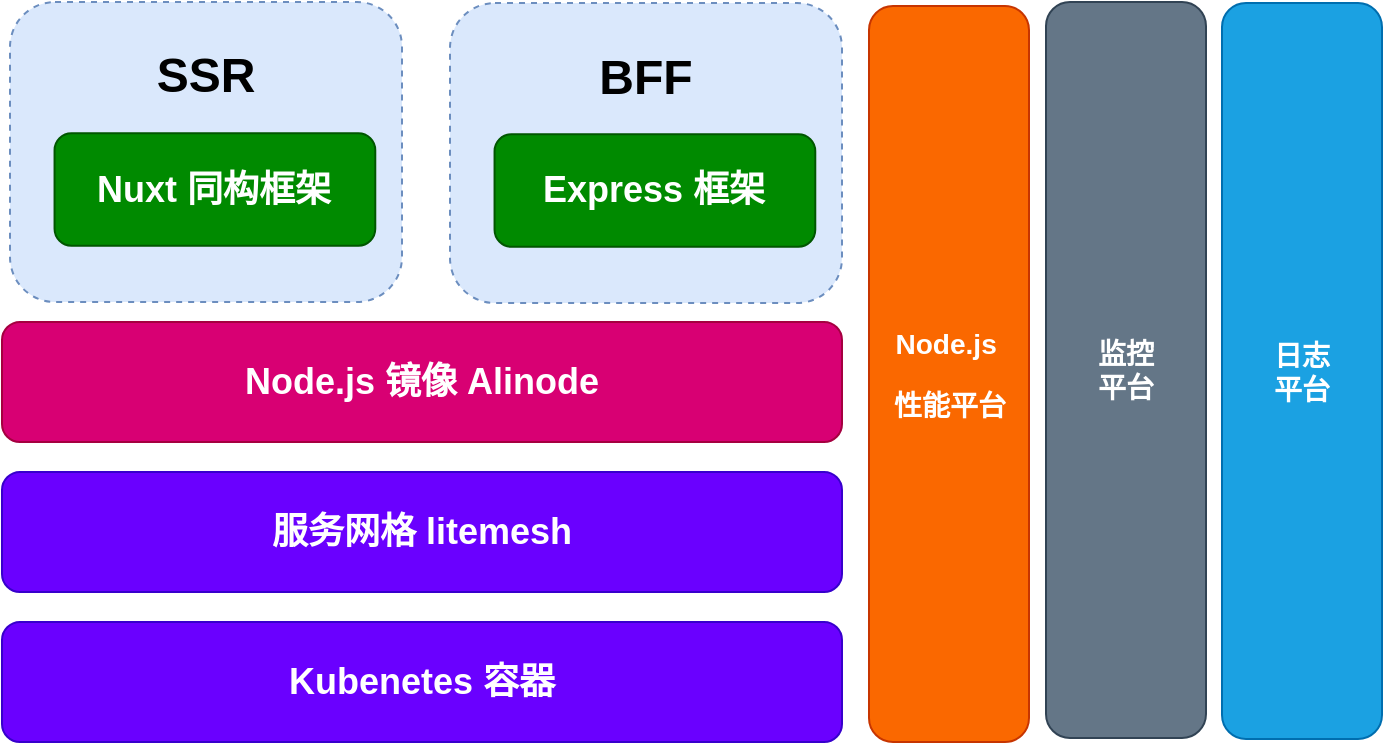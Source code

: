 <mxfile version="10.9.0" type="github"><diagram id="OUCoznL8n8EdZLyZkUdb" name="第 1 页"><mxGraphModel dx="758" dy="548" grid="0" gridSize="10" guides="1" tooltips="1" connect="1" arrows="1" fold="1" page="1" pageScale="1" pageWidth="827" pageHeight="1169" math="0" shadow="0"><root><mxCell id="0"/><mxCell id="1" parent="0"/><mxCell id="jFOmpRYieve7oaD9NPmM-25" value="" style="group" vertex="1" connectable="0" parent="1"><mxGeometry x="90" y="170" width="690" height="370" as="geometry"/></mxCell><mxCell id="jFOmpRYieve7oaD9NPmM-1" value="&lt;h2&gt;Kubenetes 容器&lt;/h2&gt;" style="rounded=1;whiteSpace=wrap;html=1;strokeColor=#3700CC;fillColor=#6a00ff;fontColor=#ffffff;" vertex="1" parent="jFOmpRYieve7oaD9NPmM-25"><mxGeometry y="310" width="420" height="60" as="geometry"/></mxCell><mxCell id="jFOmpRYieve7oaD9NPmM-3" value="&lt;h2&gt;Node.js 镜像 Alinode&lt;/h2&gt;" style="rounded=1;whiteSpace=wrap;html=1;strokeColor=#A50040;fillColor=#d80073;fontColor=#ffffff;" vertex="1" parent="jFOmpRYieve7oaD9NPmM-25"><mxGeometry y="160" width="420" height="60" as="geometry"/></mxCell><mxCell id="jFOmpRYieve7oaD9NPmM-4" value="&lt;h2&gt;服务网格 litemesh&lt;/h2&gt;" style="rounded=1;whiteSpace=wrap;html=1;strokeColor=#3700CC;fillColor=#6a00ff;fontColor=#ffffff;" vertex="1" parent="jFOmpRYieve7oaD9NPmM-25"><mxGeometry y="235" width="420" height="60" as="geometry"/></mxCell><mxCell id="jFOmpRYieve7oaD9NPmM-11" value="" style="group" vertex="1" connectable="0" parent="jFOmpRYieve7oaD9NPmM-25"><mxGeometry x="4" width="196" height="150" as="geometry"/></mxCell><mxCell id="jFOmpRYieve7oaD9NPmM-7" value="&lt;h1&gt;SSR&lt;/h1&gt;" style="rounded=1;whiteSpace=wrap;html=1;dashed=1;strokeColor=#6c8ebf;fillColor=#dae8fc;verticalAlign=top;" vertex="1" parent="jFOmpRYieve7oaD9NPmM-11"><mxGeometry width="196.0" height="150" as="geometry"/></mxCell><mxCell id="jFOmpRYieve7oaD9NPmM-5" value="&lt;h2&gt;Nuxt 同构框架&lt;/h2&gt;" style="rounded=1;whiteSpace=wrap;html=1;strokeColor=#005700;fillColor=#008a00;fontColor=#ffffff;" vertex="1" parent="jFOmpRYieve7oaD9NPmM-11"><mxGeometry x="22.273" y="65.625" width="160.364" height="56.25" as="geometry"/></mxCell><mxCell id="jFOmpRYieve7oaD9NPmM-15" value="" style="group" vertex="1" connectable="0" parent="jFOmpRYieve7oaD9NPmM-25"><mxGeometry x="224" y="0.5" width="196" height="150" as="geometry"/></mxCell><mxCell id="jFOmpRYieve7oaD9NPmM-16" value="&lt;h1&gt;BFF&lt;/h1&gt;" style="rounded=1;whiteSpace=wrap;html=1;dashed=1;strokeColor=#6c8ebf;fillColor=#dae8fc;verticalAlign=top;" vertex="1" parent="jFOmpRYieve7oaD9NPmM-15"><mxGeometry width="196.0" height="150" as="geometry"/></mxCell><mxCell id="jFOmpRYieve7oaD9NPmM-17" value="&lt;h2&gt;Express 框架&lt;/h2&gt;" style="rounded=1;whiteSpace=wrap;html=1;strokeColor=#005700;fillColor=#008a00;fontColor=#ffffff;" vertex="1" parent="jFOmpRYieve7oaD9NPmM-15"><mxGeometry x="22.273" y="65.625" width="160.364" height="56.25" as="geometry"/></mxCell><mxCell id="jFOmpRYieve7oaD9NPmM-18" value="&lt;h3&gt;Node.js&amp;nbsp;&lt;/h3&gt;&lt;h3&gt;性能平台&lt;/h3&gt;" style="rounded=1;whiteSpace=wrap;html=1;strokeColor=#C73500;fillColor=#fa6800;fontColor=#ffffff;" vertex="1" parent="jFOmpRYieve7oaD9NPmM-25"><mxGeometry x="433.5" y="2" width="80" height="368" as="geometry"/></mxCell><mxCell id="jFOmpRYieve7oaD9NPmM-21" value="&lt;h3&gt;监控&lt;br&gt;平台&lt;/h3&gt;" style="rounded=1;whiteSpace=wrap;html=1;strokeColor=#314354;fillColor=#647687;fontColor=#ffffff;" vertex="1" parent="jFOmpRYieve7oaD9NPmM-25"><mxGeometry x="522" width="80" height="368" as="geometry"/></mxCell><mxCell id="jFOmpRYieve7oaD9NPmM-22" value="&lt;h3&gt;日志&lt;br&gt;平台&lt;/h3&gt;" style="rounded=1;whiteSpace=wrap;html=1;strokeColor=#006EAF;fillColor=#1ba1e2;fontColor=#ffffff;" vertex="1" parent="jFOmpRYieve7oaD9NPmM-25"><mxGeometry x="610" y="0.5" width="80" height="368" as="geometry"/></mxCell></root></mxGraphModel></diagram></mxfile>